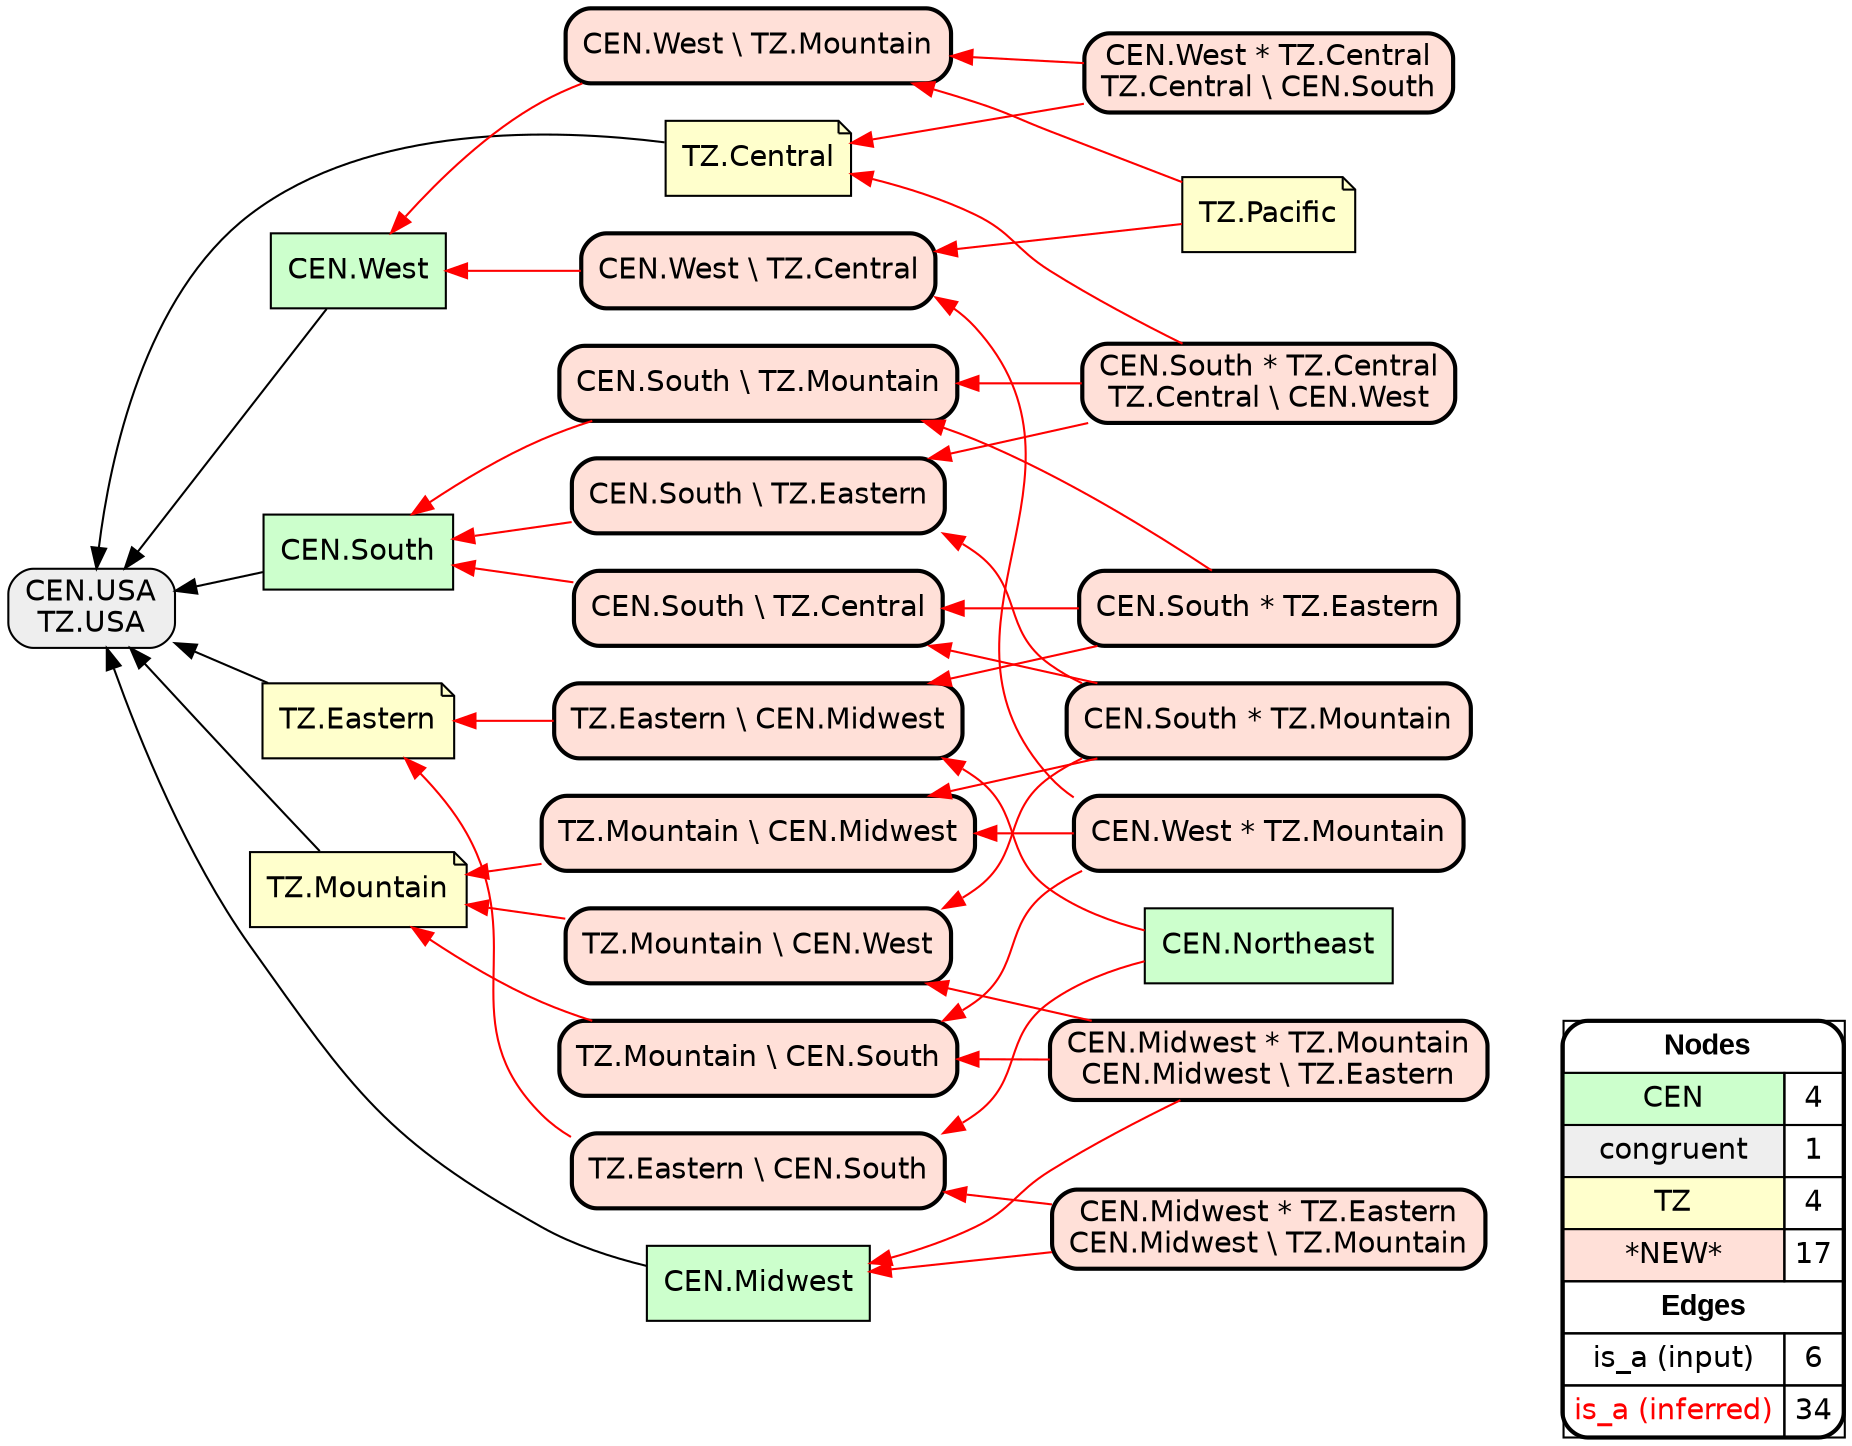 digraph{
rankdir=RL
node[shape=box style=filled fillcolor="#CCFFCC" fontname="helvetica"] 
"CEN.Midwest"
"CEN.West"
"CEN.Northeast"
"CEN.South"
node[shape=box style="filled,rounded" fillcolor="#EEEEEE" fontname="helvetica"] 
"CEN.USA\nTZ.USA"
node[shape=note style=filled fillcolor="#FFFFCC" fontname="helvetica"] 
"TZ.Eastern"
"TZ.Mountain"
"TZ.Pacific"
"TZ.Central"
node[shape=box style="filled,rounded,bold" fillcolor="#FFE0D8" fontname="helvetica"] 
"CEN.South * TZ.Eastern"
"CEN.South \\ TZ.Eastern"
"CEN.South * TZ.Mountain"
"CEN.West \\ TZ.Central"
"TZ.Eastern \\ CEN.Midwest"
"CEN.West \\ TZ.Mountain"
"TZ.Mountain \\ CEN.West"
"CEN.Midwest * TZ.Mountain\nCEN.Midwest \\ TZ.Eastern"
"TZ.Mountain \\ CEN.Midwest"
"CEN.South \\ TZ.Mountain"
"CEN.West * TZ.Central\nTZ.Central \\ CEN.South"
"CEN.South * TZ.Central\nTZ.Central \\ CEN.West"
"CEN.West * TZ.Mountain"
"CEN.Midwest * TZ.Eastern\nCEN.Midwest \\ TZ.Mountain"
"TZ.Mountain \\ CEN.South"
"CEN.South \\ TZ.Central"
"TZ.Eastern \\ CEN.South"
edge[arrowhead=normal style=dotted color="#000000" constraint=true penwidth=1]
edge[arrowhead=normal style=solid color="#000000" constraint=true penwidth=1]
"CEN.South" -> "CEN.USA\nTZ.USA"
"TZ.Mountain" -> "CEN.USA\nTZ.USA"
"CEN.Midwest" -> "CEN.USA\nTZ.USA"
"CEN.West" -> "CEN.USA\nTZ.USA"
"TZ.Central" -> "CEN.USA\nTZ.USA"
"TZ.Eastern" -> "CEN.USA\nTZ.USA"
edge[arrowhead=normal style=solid color="#FF0000" constraint=true penwidth=1]
"CEN.South * TZ.Central\nTZ.Central \\ CEN.West" -> "CEN.South \\ TZ.Mountain"
"TZ.Pacific" -> "CEN.West \\ TZ.Mountain"
"CEN.West \\ TZ.Mountain" -> "CEN.West"
"TZ.Mountain \\ CEN.South" -> "TZ.Mountain"
"CEN.South \\ TZ.Central" -> "CEN.South"
"CEN.South * TZ.Eastern" -> "CEN.South \\ TZ.Mountain"
"CEN.West * TZ.Mountain" -> "CEN.West \\ TZ.Central"
"CEN.West * TZ.Mountain" -> "TZ.Mountain \\ CEN.Midwest"
"CEN.Midwest * TZ.Mountain\nCEN.Midwest \\ TZ.Eastern" -> "TZ.Mountain \\ CEN.West"
"CEN.Northeast" -> "TZ.Eastern \\ CEN.Midwest"
"CEN.West * TZ.Central\nTZ.Central \\ CEN.South" -> "TZ.Central"
"TZ.Eastern \\ CEN.Midwest" -> "TZ.Eastern"
"TZ.Pacific" -> "CEN.West \\ TZ.Central"
"CEN.South * TZ.Central\nTZ.Central \\ CEN.West" -> "TZ.Central"
"CEN.South * TZ.Eastern" -> "TZ.Eastern \\ CEN.Midwest"
"TZ.Mountain \\ CEN.West" -> "TZ.Mountain"
"CEN.Midwest * TZ.Mountain\nCEN.Midwest \\ TZ.Eastern" -> "TZ.Mountain \\ CEN.South"
"CEN.Northeast" -> "TZ.Eastern \\ CEN.South"
"CEN.West * TZ.Central\nTZ.Central \\ CEN.South" -> "CEN.West \\ TZ.Mountain"
"CEN.Midwest * TZ.Eastern\nCEN.Midwest \\ TZ.Mountain" -> "CEN.Midwest"
"CEN.South * TZ.Central\nTZ.Central \\ CEN.West" -> "CEN.South \\ TZ.Eastern"
"CEN.West * TZ.Mountain" -> "TZ.Mountain \\ CEN.South"
"CEN.South \\ TZ.Mountain" -> "CEN.South"
"CEN.Midwest * TZ.Mountain\nCEN.Midwest \\ TZ.Eastern" -> "CEN.Midwest"
"CEN.West \\ TZ.Central" -> "CEN.West"
"CEN.South * TZ.Mountain" -> "TZ.Mountain \\ CEN.Midwest"
"CEN.South * TZ.Mountain" -> "TZ.Mountain \\ CEN.West"
"TZ.Eastern \\ CEN.South" -> "TZ.Eastern"
"CEN.Midwest * TZ.Eastern\nCEN.Midwest \\ TZ.Mountain" -> "TZ.Eastern \\ CEN.South"
"CEN.South * TZ.Mountain" -> "CEN.South \\ TZ.Central"
"CEN.South \\ TZ.Eastern" -> "CEN.South"
"TZ.Mountain \\ CEN.Midwest" -> "TZ.Mountain"
"CEN.South * TZ.Eastern" -> "CEN.South \\ TZ.Central"
"CEN.South * TZ.Mountain" -> "CEN.South \\ TZ.Eastern"
node[shape=box] 
{rank=source Legend [fillcolor= white margin=0 label=< 
 <TABLE BORDER="0" CELLBORDER="1" CELLSPACING="0" CELLPADDING="4"> 
<TR> <TD COLSPAN="2"><font face="Arial Black"> Nodes</font></TD> </TR> 
<TR> 
 <TD bgcolor="#CCFFCC" fontname="helvetica">CEN</TD> 
 <TD>4</TD> 
 </TR> 
<TR> 
 <TD bgcolor="#EEEEEE" fontname="helvetica">congruent</TD> 
 <TD>1</TD> 
 </TR> 
<TR> 
 <TD bgcolor="#FFFFCC" fontname="helvetica">TZ</TD> 
 <TD>4</TD> 
 </TR> 
<TR> 
 <TD bgcolor="#FFE0D8" fontname="helvetica">*NEW*</TD> 
 <TD>17</TD> 
 </TR> 
<TR> <TD COLSPAN="2"><font face = "Arial Black"> Edges </font></TD> </TR> 
<TR> 
 <TD><font color ="#000000">is_a (input)</font></TD><TD>6</TD>
</TR>
<TR> 
 <TD><font color ="#FF0000">is_a (inferred)</font></TD><TD>34</TD>
</TR>
</TABLE> 
 >] } 
}